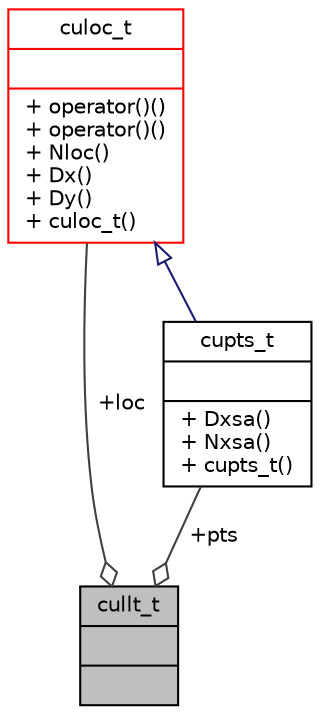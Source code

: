 digraph "cullt_t"
{
 // INTERACTIVE_SVG=YES
  bgcolor="transparent";
  edge [fontname="Helvetica",fontsize="10",labelfontname="Helvetica",labelfontsize="10"];
  node [fontname="Helvetica",fontsize="10",shape=record];
  Node1 [label="{cullt_t\n||}",height=0.2,width=0.4,color="black", fillcolor="grey75", style="filled", fontcolor="black"];
  Node2 -> Node1 [color="grey25",fontsize="10",style="solid",label=" +pts" ,arrowhead="odiamond",fontname="Helvetica"];
  Node2 [label="{cupts_t\n||+ Dxsa()\l+ Nxsa()\l+ cupts_t()\l}",height=0.2,width=0.4,color="black",URL="$classcupts__t.html"];
  Node3 -> Node2 [dir="back",color="midnightblue",fontsize="10",style="solid",arrowtail="onormal",fontname="Helvetica"];
  Node3 [label="{culoc_t\n||+ operator()()\l+ operator()()\l+ Nloc()\l+ Dx()\l+ Dy()\l+ culoc_t()\l}",height=0.2,width=0.4,color="red",URL="$classculoc__t.html"];
  Node3 -> Node1 [color="grey25",fontsize="10",style="solid",label=" +loc" ,arrowhead="odiamond",fontname="Helvetica"];
}
